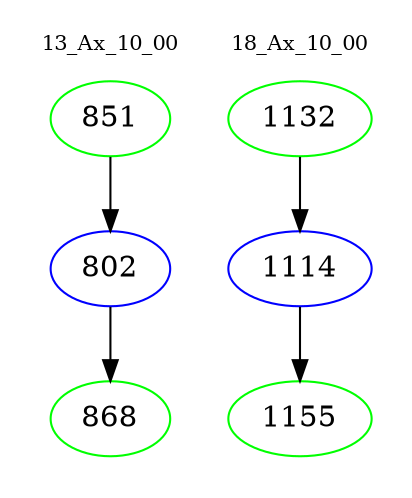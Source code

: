 digraph{
subgraph cluster_0 {
color = white
label = "13_Ax_10_00";
fontsize=10;
T0_851 [label="851", color="green"]
T0_851 -> T0_802 [color="black"]
T0_802 [label="802", color="blue"]
T0_802 -> T0_868 [color="black"]
T0_868 [label="868", color="green"]
}
subgraph cluster_1 {
color = white
label = "18_Ax_10_00";
fontsize=10;
T1_1132 [label="1132", color="green"]
T1_1132 -> T1_1114 [color="black"]
T1_1114 [label="1114", color="blue"]
T1_1114 -> T1_1155 [color="black"]
T1_1155 [label="1155", color="green"]
}
}
